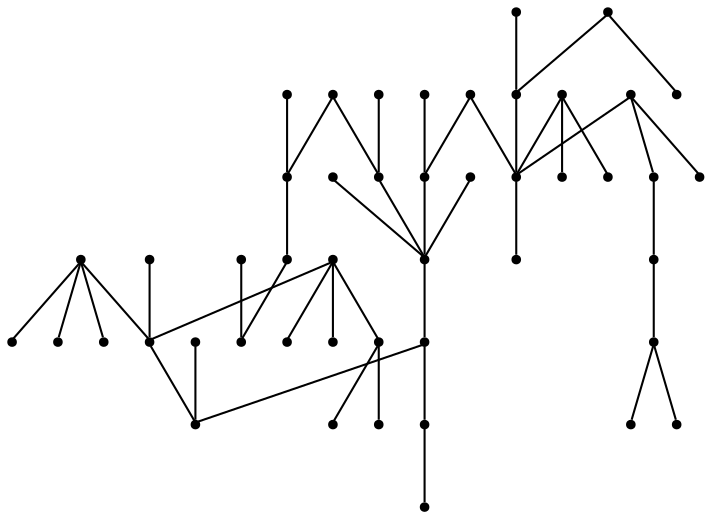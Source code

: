 graph {
  node [shape=point,comment="{\"directed\":false,\"doi\":\"10.1007/978-3-030-35802-0_41\",\"figure\":\"4 (2)\"}"]

  v0 [pos="1303.93684423359,425.84632223071424"]
  v1 [pos="1329.248245692449,435.743610969261"]
  v2 [pos="1323.2858141185873,405.93092824069896"]
  v3 [pos="1287.5051201873187,364.18716974764897"]
  v4 [pos="1311.3578987268147,376.1098519438708"]
  v5 [pos="1286.0464972679554,342.3590595951679"]
  v6 [pos="1162.2716104247777,405.93092824069896"]
  v7 [pos="1309.9003250163435,342.3590595951679"]
  v8 [pos="1281.541639404565,447.6744323831954"]
  v9 [pos="1280.0820626589364,425.84632223071424"]
  v10 [pos="1388.8826719894791,477.49143907116724"]
  v11 [pos="1174.1985719902848,382.07742463054285"]
  v12 [pos="1168.23512300174,435.743610969261"]
  v13 [pos="1192.088918955919,477.49143907116724"]
  v14 [pos="1031.075716779688,405.9309282406989"]
  v15 [pos="1156.0185161936188,486.5844713594857"]
  v16 [pos="1043.0036639656696,382.07742463054285"]
  v17 [pos="1043.0036639656696,441.7111836559331"]
  v18 [pos="1031.0757167796883,465.5646872660892"]
  v19 [pos="1031.075716779688,334.3704174102307"]
  v20 [pos="1048.9660637453223,310.5169138000746"]
  v21 [pos="930.5680545316351,473.34908595655037"]
  v22 [pos="907.3007663480925,451.60847239447986"]
  v23 [pos="927.736335114712,512.788174084161"]
  v24 [pos="786.5753097669308,489.414121267389"]
  v25 [pos="919.229762742966,427.75496878432375"]
  v26 [pos="908.7583082643549,378.0184984974803"]
  v27 [pos="798.5021918469159,465.5646872660892"]
  v28 [pos="822.3549385922032,417.8536104369207"]
  v29 [pos="800.5785762442144,434.82260761496724"]
  v30 [pos="709.047372980486,399.96335555402686"]
  v31 [pos="673.2708122963678,382.07742463054285"]
  v32 [pos="685.1977102734573,358.2195970609769"]
  v33 [pos="798.5021918469159,352.260417942571"]
  v34 [pos="685.1977102734573,513.2676248775451"]
  v35 [pos="564.032587475228,465.1437371000146"]
  v36 [pos="683.4099219098807,448.8914997817857"]
  v37 [pos="703.0880572390917,465.5646872660892"]
  v38 [pos="679.2342612849126,477.49143907116724"]
  v39 [pos="654.1886276178217,339.79622341790645"]
  v40 [pos="679.2342612849126,322.4393416457428"]
  v41 [pos="664.8569836318343,313.92165030948524"]
  v42 [pos="571.8921794911065,370.15067282546477"]
  v43 [pos="575.9594854523175,441.2902334898585"]
  v44 [pos="452.62314408034547,417.8536104369207"]
  v45 [pos="435.2370532670555,449.4747256010057"]
  v46 [pos="434.73279711471116,399.96335555402686"]

  v0 -- v1 [id="-1",pos="1303.93684423359,425.84632223071424 1329.248245692449,435.743610969261 1329.248245692449,435.743610969261 1329.248245692449,435.743610969261"]
  v0 -- v2 [id="-2",pos="1303.93684423359,425.84632223071424 1323.2858141185873,405.93092824069896 1323.2858141185873,405.93092824069896 1323.2858141185873,405.93092824069896"]
  v3 -- v4 [id="-3",pos="1287.5051201873187,364.18716974764897 1311.3578987268147,376.1098519438708 1311.3578987268147,376.1098519438708 1311.3578987268147,376.1098519438708"]
  v3 -- v5 [id="-4",pos="1287.5051201873187,364.18716974764897 1286.0464972679554,342.3590595951679 1286.0464972679554,342.3590595951679 1286.0464972679554,342.3590595951679"]
  v3 -- v6 [id="-5",pos="1287.5051201873187,364.18716974764897 1162.2716104247777,405.93092824069896 1162.2716104247777,405.93092824069896 1162.2716104247777,405.93092824069896"]
  v3 -- v7 [id="-6",pos="1287.5051201873187,364.18716974764897 1309.9003250163435,342.3590595951679 1309.9003250163435,342.3590595951679 1309.9003250163435,342.3590595951679"]
  v8 -- v9 [id="-7",pos="1281.541639404565,447.6744323831954 1280.0820626589364,425.84632223071424 1280.0820626589364,425.84632223071424 1280.0820626589364,425.84632223071424"]
  v8 -- v6 [id="-8",pos="1281.541639404565,447.6744323831954 1162.2716104247777,405.93092824069896 1162.2716104247777,405.93092824069896 1162.2716104247777,405.93092824069896"]
  v8 -- v0 [id="-9",pos="1281.541639404565,447.6744323831954 1303.93684423359,425.84632223071424 1303.93684423359,425.84632223071424 1303.93684423359,425.84632223071424"]
  v8 -- v10 [id="-10",pos="1281.541639404565,447.6744323831954 1388.8826719894791,477.49143907116724 1388.8826719894791,477.49143907116724 1388.8826719894791,477.49143907116724"]
  v11 -- v6 [id="-11",pos="1174.1985719902848,382.07742463054285 1162.2716104247777,405.93092824069896 1162.2716104247777,405.93092824069896 1162.2716104247777,405.93092824069896"]
  v12 -- v13 [id="-12",pos="1168.23512300174,435.743610969261 1192.088918955919,477.49143907116724 1192.088918955919,477.49143907116724 1192.088918955919,477.49143907116724"]
  v6 -- v14 [id="-13",pos="1162.2716104247777,405.93092824069896 1031.075716779688,405.9309282406989 1031.075716779688,405.9309282406989 1031.075716779688,405.9309282406989"]
  v15 -- v13 [id="-14",pos="1156.0185161936188,486.5844713594857 1192.088918955919,477.49143907116724 1192.088918955919,477.49143907116724 1192.088918955919,477.49143907116724"]
  v16 -- v14 [id="-15",pos="1043.0036639656696,382.07742463054285 1031.075716779688,405.9309282406989 1031.075716779688,405.9309282406989 1031.075716779688,405.9309282406989"]
  v45 -- v44 [id="-16",pos="435.2370532670555,449.4747256010057 452.62314408034547,417.8536104369207 452.62314408034547,417.8536104369207 452.62314408034547,417.8536104369207"]
  v45 -- v46 [id="-17",pos="435.2370532670555,449.4747256010057 434.73279711471116,399.96335555402686 434.73279711471116,399.96335555402686 434.73279711471116,399.96335555402686"]
  v45 -- v35 [id="-18",pos="435.2370532670555,449.4747256010057 564.032587475228,465.1437371000146 564.032587475228,465.1437371000146 564.032587475228,465.1437371000146"]
  v17 -- v18 [id="-19",pos="1043.0036639656696,441.7111836559331 1031.0757167796883,465.5646872660892 1031.0757167796883,465.5646872660892 1031.0757167796883,465.5646872660892"]
  v19 -- v20 [id="-20",pos="1031.075716779688,334.3704174102307 1048.9660637453223,310.5169138000746 1048.9660637453223,310.5169138000746 1048.9660637453223,310.5169138000746"]
  v18 -- v15 [id="-21",pos="1031.0757167796883,465.5646872660892 1156.0185161936188,486.5844713594857 1156.0185161936188,486.5844713594857 1156.0185161936188,486.5844713594857"]
  v21 -- v22 [id="-22",pos="930.5680545316351,473.34908595655037 907.3007663480925,451.60847239447986 907.3007663480925,451.60847239447986 907.3007663480925,451.60847239447986"]
  v21 -- v18 [id="-23",pos="930.5680545316351,473.34908595655037 1031.0757167796883,465.5646872660892 1031.0757167796883,465.5646872660892 1031.0757167796883,465.5646872660892"]
  v23 -- v24 [id="-24",pos="927.736335114712,512.788174084161 786.5753097669308,489.414121267389 786.5753097669308,489.414121267389 786.5753097669308,489.414121267389"]
  v25 -- v22 [id="-25",pos="919.229762742966,427.75496878432375 907.3007663480925,451.60847239447986 907.3007663480925,451.60847239447986 907.3007663480925,451.60847239447986"]
  v26 -- v19 [id="-26",pos="908.7583082643549,378.0184984974803 1031.075716779688,334.3704174102307 1031.075716779688,334.3704174102307 1031.075716779688,334.3704174102307"]
  v26 -- v14 [id="-27",pos="908.7583082643549,378.0184984974803 1031.075716779688,405.9309282406989 1031.075716779688,405.9309282406989 1031.075716779688,405.9309282406989"]
  v22 -- v27 [id="-28",pos="907.3007663480925,451.60847239447986 798.5021918469159,465.5646872660892 798.5021918469159,465.5646872660892 798.5021918469159,465.5646872660892"]
  v28 -- v27 [id="-29",pos="822.3549385922032,417.8536104369207 798.5021918469159,465.5646872660892 798.5021918469159,465.5646872660892 798.5021918469159,465.5646872660892"]
  v29 -- v27 [id="-30",pos="800.5785762442144,434.82260761496724 798.5021918469159,465.5646872660892 798.5021918469159,465.5646872660892 798.5021918469159,465.5646872660892"]
  v27 -- v26 [id="-31",pos="798.5021918469159,465.5646872660892 908.7583082643549,378.0184984974803 908.7583082643549,378.0184984974803 908.7583082643549,378.0184984974803"]
  v24 -- v27 [id="-32",pos="786.5753097669308,489.414121267389 798.5021918469159,465.5646872660892 798.5021918469159,465.5646872660892 798.5021918469159,465.5646872660892"]
  v30 -- v31 [id="-33",pos="709.047372980486,399.96335555402686 673.2708122963678,382.07742463054285 673.2708122963678,382.07742463054285 673.2708122963678,382.07742463054285"]
  v44 -- v42 [id="-34",pos="452.62314408034547,417.8536104369207 571.8921794911065,370.15067282546477 571.8921794911065,370.15067282546477 571.8921794911065,370.15067282546477"]
  v32 -- v33 [id="-35",pos="685.1977102734573,358.2195970609769 798.5021918469159,352.260417942571 798.5021918469159,352.260417942571 798.5021918469159,352.260417942571"]
  v32 -- v31 [id="-36",pos="685.1977102734573,358.2195970609769 673.2708122963678,382.07742463054285 673.2708122963678,382.07742463054285 673.2708122963678,382.07742463054285"]
  v34 -- v35 [id="-37",pos="685.1977102734573,513.2676248775451 564.032587475228,465.1437371000146 564.032587475228,465.1437371000146 564.032587475228,465.1437371000146"]
  v34 -- v24 [id="-38",pos="685.1977102734573,513.2676248775451 786.5753097669308,489.414121267389 786.5753097669308,489.414121267389 786.5753097669308,489.414121267389"]
  v36 -- v35 [id="-39",pos="683.4099219098807,448.8914997817857 564.032587475228,465.1437371000146 564.032587475228,465.1437371000146 564.032587475228,465.1437371000146"]
  v36 -- v37 [id="-40",pos="683.4099219098807,448.8914997817857 703.0880572390917,465.5646872660892 703.0880572390917,465.5646872660892 703.0880572390917,465.5646872660892"]
  v36 -- v38 [id="-41",pos="683.4099219098807,448.8914997817857 679.2342612849126,477.49143907116724 679.2342612849126,477.49143907116724 679.2342612849126,477.49143907116724"]
  v31 -- v35 [id="-42",pos="673.2708122963678,382.07742463054285 564.032587475228,465.1437371000146 564.032587475228,465.1437371000146 564.032587475228,465.1437371000146"]
  v39 -- v40 [id="-43",pos="654.1886276178217,339.79622341790645 679.2342612849126,322.4393416457428 679.2342612849126,322.4393416457428 679.2342612849126,322.4393416457428"]
  v39 -- v41 [id="-44",pos="654.1886276178217,339.79622341790645 664.8569836318343,313.92165030948524 664.8569836318343,313.92165030948524 664.8569836318343,313.92165030948524"]
  v42 -- v39 [id="-45",pos="571.8921794911065,370.15067282546477 654.1886276178217,339.79622341790645 654.1886276178217,339.79622341790645 654.1886276178217,339.79622341790645"]
  v35 -- v43 [id="-46",pos="564.032587475228,465.1437371000146 575.9594854523175,441.2902334898585 575.9594854523175,441.2902334898585 575.9594854523175,441.2902334898585"]
}